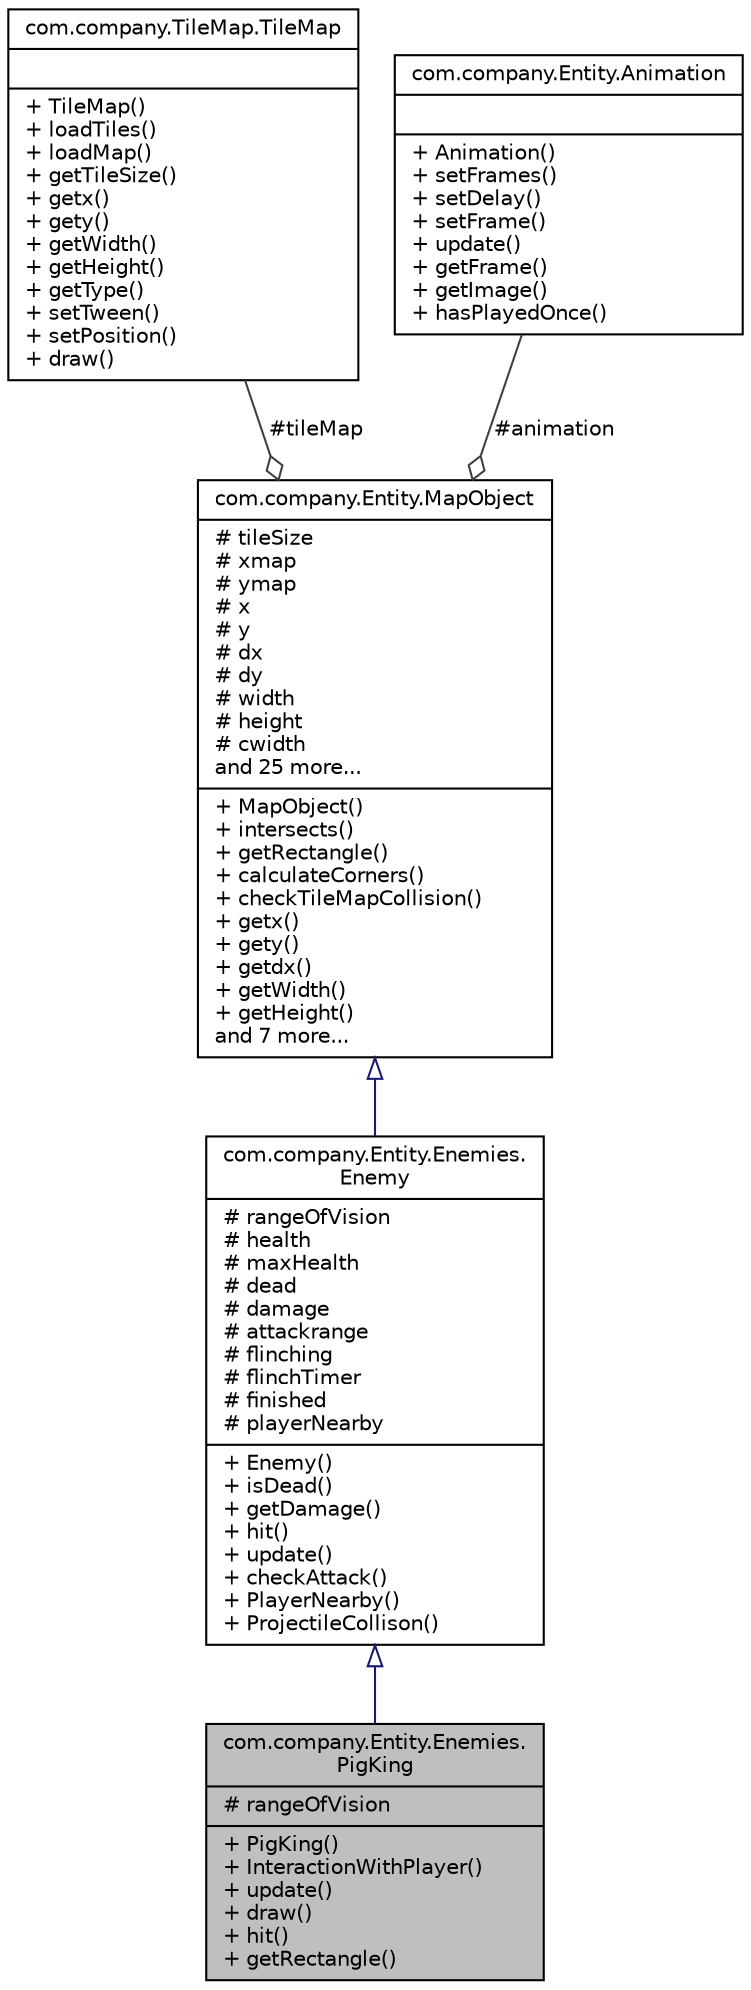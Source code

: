digraph "com.company.Entity.Enemies.PigKing"
{
 // LATEX_PDF_SIZE
  edge [fontname="Helvetica",fontsize="10",labelfontname="Helvetica",labelfontsize="10"];
  node [fontname="Helvetica",fontsize="10",shape=record];
  Node1 [label="{com.company.Entity.Enemies.\lPigKing\n|# rangeOfVision\l|+ PigKing()\l+ InteractionWithPlayer()\l+ update()\l+ draw()\l+ hit()\l+ getRectangle()\l}",height=0.2,width=0.4,color="black", fillcolor="grey75", style="filled", fontcolor="black",tooltip="Cel mai puternic inamic, eroul trebuie sa se confrunte cu acesta in nivelul 2. Pe langa patrula Pig-u..."];
  Node2 -> Node1 [dir="back",color="midnightblue",fontsize="10",style="solid",arrowtail="onormal",fontname="Helvetica"];
  Node2 [label="{com.company.Entity.Enemies.\lEnemy\n|# rangeOfVision\l# health\l# maxHealth\l# dead\l# damage\l# attackrange\l# flinching\l# flinchTimer\l# finished\l# playerNearby\l|+ Enemy()\l+ isDead()\l+ getDamage()\l+ hit()\l+ update()\l+ checkAttack()\l+ PlayerNearby()\l+ ProjectileCollison()\l}",height=0.2,width=0.4,color="black", fillcolor="white", style="filled",URL="$classcom_1_1company_1_1_entity_1_1_enemies_1_1_enemy.html",tooltip=" "];
  Node3 -> Node2 [dir="back",color="midnightblue",fontsize="10",style="solid",arrowtail="onormal",fontname="Helvetica"];
  Node3 [label="{com.company.Entity.MapObject\n|# tileSize\l# xmap\l# ymap\l# x\l# y\l# dx\l# dy\l# width\l# height\l# cwidth\land 25 more...\l|+ MapObject()\l+ intersects()\l+ getRectangle()\l+ calculateCorners()\l+ checkTileMapCollision()\l+ getx()\l+ gety()\l+ getdx()\l+ getWidth()\l+ getHeight()\land 7 more...\l}",height=0.2,width=0.4,color="black", fillcolor="white", style="filled",URL="$classcom_1_1company_1_1_entity_1_1_map_object.html",tooltip="Clasa care descrie comportamentul fiecarei entitati in raport cu harta. Orice entitate de pe ecran es..."];
  Node4 -> Node3 [color="grey25",fontsize="10",style="solid",label=" #tileMap" ,arrowhead="odiamond",fontname="Helvetica"];
  Node4 [label="{com.company.TileMap.TileMap\n||+ TileMap()\l+ loadTiles()\l+ loadMap()\l+ getTileSize()\l+ getx()\l+ gety()\l+ getWidth()\l+ getHeight()\l+ getType()\l+ setTween()\l+ setPosition()\l+ draw()\l}",height=0.2,width=0.4,color="black", fillcolor="white", style="filled",URL="$classcom_1_1company_1_1_tile_map_1_1_tile_map.html",tooltip="Clasa care creeaza si gestioneaza harta."];
  Node5 -> Node3 [color="grey25",fontsize="10",style="solid",label=" #animation" ,arrowhead="odiamond",fontname="Helvetica"];
  Node5 [label="{com.company.Entity.Animation\n||+ Animation()\l+ setFrames()\l+ setDelay()\l+ setFrame()\l+ update()\l+ getFrame()\l+ getImage()\l+ hasPlayedOnce()\l}",height=0.2,width=0.4,color="black", fillcolor="white", style="filled",URL="$classcom_1_1company_1_1_entity_1_1_animation.html",tooltip="Aceasta clasa este responsabila de gestiunea animatiilor: initializare, set/get frame,..."];
}
